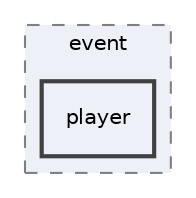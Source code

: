 digraph "player"
{
 // INTERACTIVE_SVG=YES
 // LATEX_PDF_SIZE
  edge [fontname="Helvetica",fontsize="10",labelfontname="Helvetica",labelfontsize="10"];
  node [fontname="Helvetica",fontsize="10",shape=record];
  compound=true
  subgraph clusterdir_f278fbcf62338d746f20818c09b59427 {
    graph [ bgcolor="#edf0f7", pencolor="grey50", style="filled,dashed,", label="event", fontname="Helvetica", fontsize="10", URL="dir_f278fbcf62338d746f20818c09b59427.html"]
  dir_23c847fc118655650d80ee30437441f9 [shape=box, label="player", style="filled,bold,", fillcolor="#edf0f7", color="grey25", URL="dir_23c847fc118655650d80ee30437441f9.html"];
  }
}
